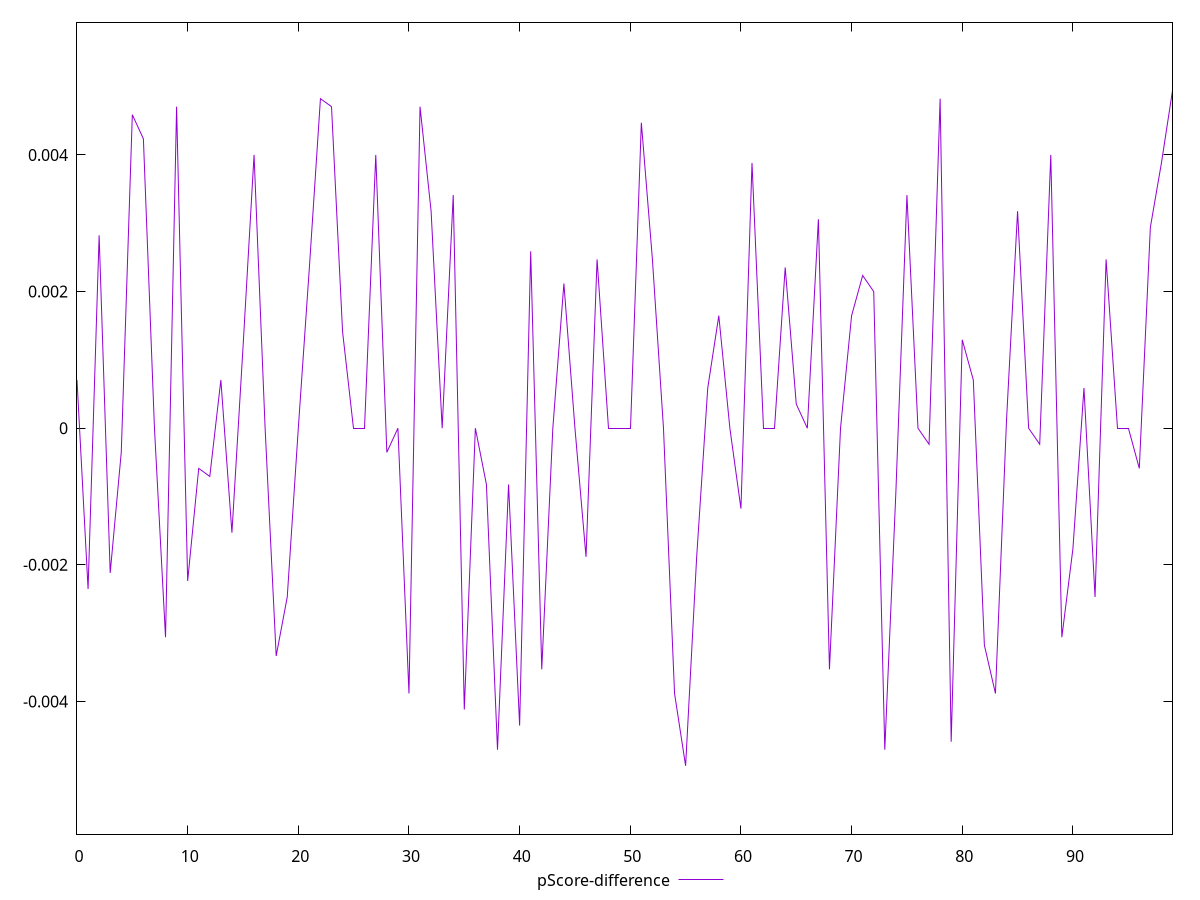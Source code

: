 reset

$pScoreDifference <<EOF
0 0.0007058823529411673
1 -0.002352941176470613
2 0.002823529411764669
3 -0.002117647058823502
4 -0.0003529411764706114
5 0.004588235294117615
6 0.004235294117647059
7 0
8 -0.0030588235294117805
9 0.004705882352941115
10 -0.0022352941176470575
11 -0.0005882352941176117
12 -0.0007058823529411673
13 0.0007058823529411673
14 -0.0015294117647058902
15 0.0011764705882352788
16 0.0040000000000000036
17 0
18 -0.0033333333333332993
19 -0.0024705882352941133
20 0
21 0.002352941176470613
22 0.004823529411764671
23 0.004705882352941171
24 0.0014117647058823346
25 0
26 0
27 0.0040000000000000036
28 -0.0003529411764706114
29 0
30 -0.0038823529411765034
31 0.004705882352941143
32 0.0031764705882352806
33 0
34 0.003411764705882392
35 -0.004117647058823504
36 0
37 -0.0008235294117647229
38 -0.004705882352941171
39 -0.0008235294117647229
40 -0.004352941176470615
41 0.0025882352941176134
42 -0.003529411764705892
43 0
44 0.002117647058823502
45 0
46 -0.0018823529411764461
47 0.0024705882352941133
48 0
49 0
50 0
51 0.004470588235294171
52 0.0024705882352941133
53 0
54 -0.0038823529411764757
55 -0.004941176470588227
56 -0.0018823529411765016
57 0.0005882352941176672
58 0.0016470588235293904
59 0
60 -0.0011764705882352788
61 0.003882352941176448
62 0
63 0
64 0.0023529411764705577
65 0.0003529411764706114
66 0
67 0.003058823529411725
68 -0.003529411764705892
69 0
70 0.0016470588235293904
71 0.0022352941176470575
72 0.0020000000000000018
73 -0.004705882352941171
74 -0.0009411764705882231
75 0.003411764705882392
76 0
77 -0.00023529411764705577
78 0.004823529411764671
79 -0.004588235294117615
80 0.0012941176470588345
81 0.0007058823529411673
82 -0.0031764705882352806
83 -0.003882352941176448
84 0.00011764705882350013
85 0.003176470588235253
86 0
87 -0.00023529411764711128
88 0.0040000000000000036
89 -0.003058823529411725
90 -0.001764705882352946
91 0.0005882352941176672
92 -0.002470588235294169
93 0.0024705882352941133
94 0
95 0
96 -0.0005882352941176117
97 0.002941176470588225
98 0.0038823529411765034
99 0.004941176470588282
EOF

set key outside below
set xrange [0:99]
set yrange [-0.005941176470588227:0.005941176470588282]
set trange [-0.005941176470588227:0.005941176470588282]
set terminal svg size 640, 500 enhanced background rgb 'white'
set output "report_00013_2021-02-09T12-04-24.940Z/uses-rel-preload/samples/pages/pScore-difference/values.svg"

plot $pScoreDifference title "pScore-difference" with line

reset
